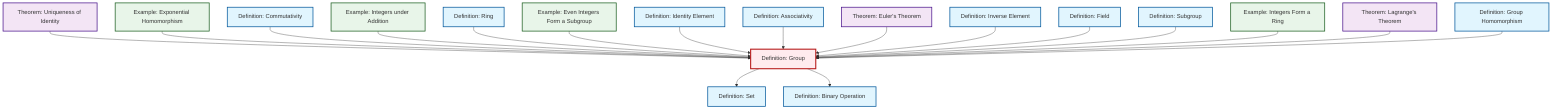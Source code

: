 graph TD
    classDef definition fill:#e1f5fe,stroke:#01579b,stroke-width:2px
    classDef theorem fill:#f3e5f5,stroke:#4a148c,stroke-width:2px
    classDef axiom fill:#fff3e0,stroke:#e65100,stroke-width:2px
    classDef example fill:#e8f5e9,stroke:#1b5e20,stroke-width:2px
    classDef current fill:#ffebee,stroke:#b71c1c,stroke-width:3px
    ex-integers-ring["Example: Integers Form a Ring"]:::example
    thm-unique-identity["Theorem: Uniqueness of Identity"]:::theorem
    def-binary-operation["Definition: Binary Operation"]:::definition
    ex-integers-addition["Example: Integers under Addition"]:::example
    ex-even-integers-subgroup["Example: Even Integers Form a Subgroup"]:::example
    def-field["Definition: Field"]:::definition
    def-ring["Definition: Ring"]:::definition
    def-set["Definition: Set"]:::definition
    def-homomorphism["Definition: Group Homomorphism"]:::definition
    def-subgroup["Definition: Subgroup"]:::definition
    thm-euler["Theorem: Euler's Theorem"]:::theorem
    def-associativity["Definition: Associativity"]:::definition
    def-identity-element["Definition: Identity Element"]:::definition
    ex-exponential-homomorphism["Example: Exponential Homomorphism"]:::example
    def-group["Definition: Group"]:::definition
    def-commutativity["Definition: Commutativity"]:::definition
    def-inverse-element["Definition: Inverse Element"]:::definition
    thm-lagrange["Theorem: Lagrange's Theorem"]:::theorem
    thm-unique-identity --> def-group
    def-group --> def-set
    ex-exponential-homomorphism --> def-group
    def-commutativity --> def-group
    ex-integers-addition --> def-group
    def-ring --> def-group
    ex-even-integers-subgroup --> def-group
    def-identity-element --> def-group
    def-associativity --> def-group
    def-group --> def-binary-operation
    thm-euler --> def-group
    def-inverse-element --> def-group
    def-field --> def-group
    def-subgroup --> def-group
    ex-integers-ring --> def-group
    thm-lagrange --> def-group
    def-homomorphism --> def-group
    class def-group current